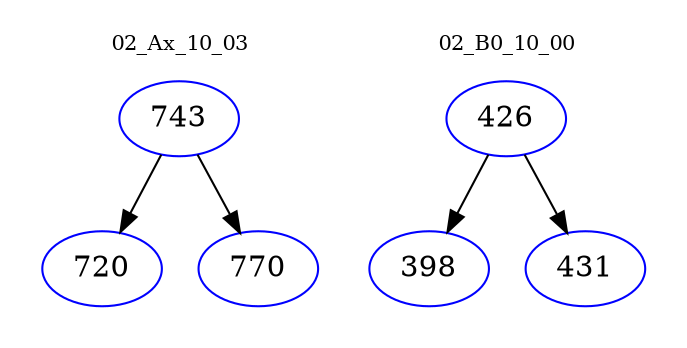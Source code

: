 digraph{
subgraph cluster_0 {
color = white
label = "02_Ax_10_03";
fontsize=10;
T0_743 [label="743", color="blue"]
T0_743 -> T0_720 [color="black"]
T0_720 [label="720", color="blue"]
T0_743 -> T0_770 [color="black"]
T0_770 [label="770", color="blue"]
}
subgraph cluster_1 {
color = white
label = "02_B0_10_00";
fontsize=10;
T1_426 [label="426", color="blue"]
T1_426 -> T1_398 [color="black"]
T1_398 [label="398", color="blue"]
T1_426 -> T1_431 [color="black"]
T1_431 [label="431", color="blue"]
}
}
